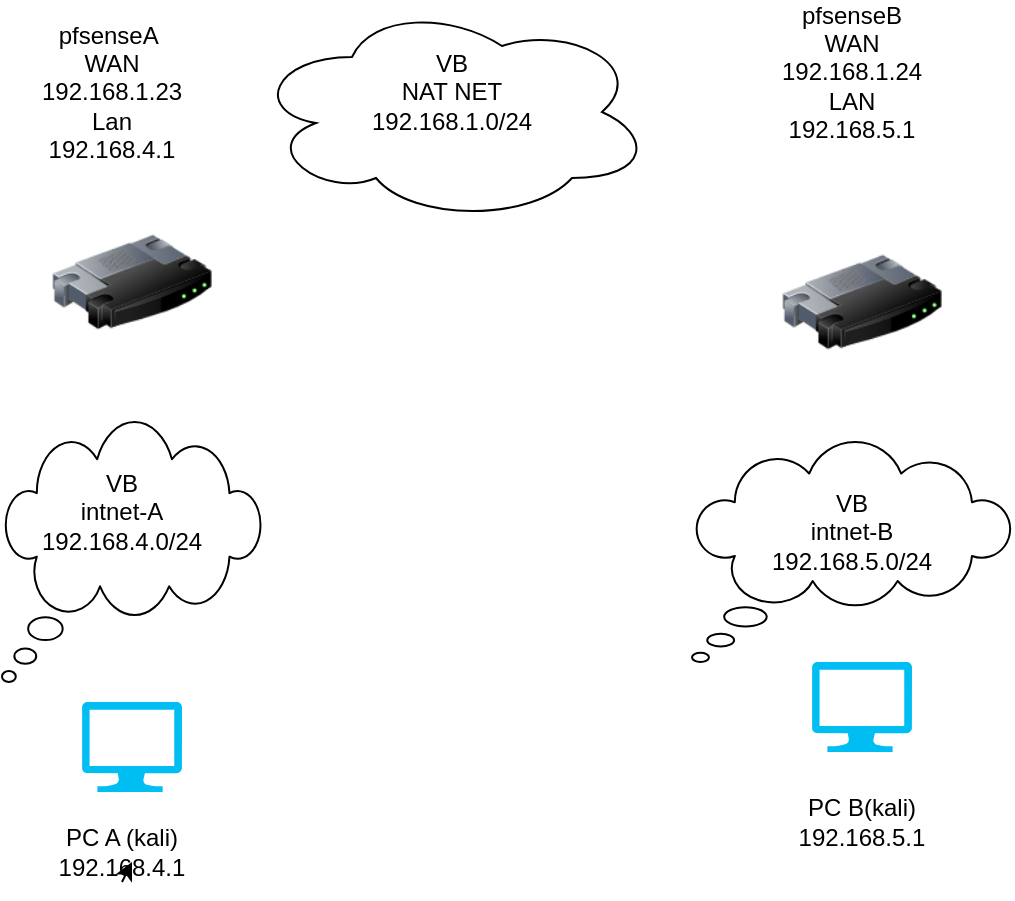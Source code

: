 <mxfile>
    <diagram id="1WlixggcTScCoHuU4nKt" name="Page-1">
        <mxGraphModel dx="1179" dy="581" grid="1" gridSize="10" guides="1" tooltips="1" connect="1" arrows="1" fold="1" page="1" pageScale="1" pageWidth="850" pageHeight="1100" math="0" shadow="0">
            <root>
                <mxCell id="0"/>
                <mxCell id="1" parent="0"/>
                <mxCell id="2" value="" style="verticalLabelPosition=bottom;html=1;verticalAlign=top;align=center;strokeColor=none;fillColor=#00BEF2;shape=mxgraph.azure.computer;pointerEvents=1;" vertex="1" parent="1">
                    <mxGeometry x="195" y="360" width="50" height="45" as="geometry"/>
                </mxCell>
                <mxCell id="3" value="" style="verticalLabelPosition=bottom;html=1;verticalAlign=top;align=center;strokeColor=none;fillColor=#00BEF2;shape=mxgraph.azure.computer;pointerEvents=1;" vertex="1" parent="1">
                    <mxGeometry x="560" y="340" width="50" height="45" as="geometry"/>
                </mxCell>
                <mxCell id="12" style="edgeStyle=none;html=1;exitX=0.5;exitY=1;exitDx=0;exitDy=0;" edge="1" parent="1" source="4">
                    <mxGeometry relative="1" as="geometry">
                        <mxPoint x="220" y="440" as="targetPoint"/>
                    </mxGeometry>
                </mxCell>
                <mxCell id="4" value="PC A (kali)&lt;br&gt;192.168.4.1" style="text;html=1;strokeColor=none;fillColor=none;align=center;verticalAlign=middle;whiteSpace=wrap;rounded=0;" vertex="1" parent="1">
                    <mxGeometry x="185" y="420" width="60" height="30" as="geometry"/>
                </mxCell>
                <mxCell id="5" value="pfsenseA&amp;nbsp;&lt;br&gt;WAN 192.168.1.23&lt;br&gt;Lan 192.168.4.1" style="text;html=1;strokeColor=none;fillColor=none;align=center;verticalAlign=middle;whiteSpace=wrap;rounded=0;" vertex="1" parent="1">
                    <mxGeometry x="180" y="40" width="60" height="30" as="geometry"/>
                </mxCell>
                <mxCell id="6" value="" style="whiteSpace=wrap;html=1;shape=mxgraph.basic.cloud_callout" vertex="1" parent="1">
                    <mxGeometry x="155" y="220" width="130" height="130" as="geometry"/>
                </mxCell>
                <mxCell id="8" value="" style="whiteSpace=wrap;html=1;shape=mxgraph.basic.cloud_callout" vertex="1" parent="1">
                    <mxGeometry x="500" y="230" width="160" height="110" as="geometry"/>
                </mxCell>
                <mxCell id="9" value="VB&lt;br&gt;intnet-A&lt;br&gt;192.168.4.0/24" style="text;html=1;strokeColor=none;fillColor=none;align=center;verticalAlign=middle;whiteSpace=wrap;rounded=0;" vertex="1" parent="1">
                    <mxGeometry x="185" y="250" width="60" height="30" as="geometry"/>
                </mxCell>
                <mxCell id="10" value="VB&lt;br&gt;intnet-B&lt;br&gt;192.168.5.0/24" style="text;html=1;strokeColor=none;fillColor=none;align=center;verticalAlign=middle;whiteSpace=wrap;rounded=0;" vertex="1" parent="1">
                    <mxGeometry x="540" y="250" width="80" height="50" as="geometry"/>
                </mxCell>
                <mxCell id="11" value="PC B(kali)&lt;br&gt;192.168.5.1" style="text;html=1;strokeColor=none;fillColor=none;align=center;verticalAlign=middle;whiteSpace=wrap;rounded=0;" vertex="1" parent="1">
                    <mxGeometry x="555" y="405" width="60" height="30" as="geometry"/>
                </mxCell>
                <mxCell id="13" value="" style="image;html=1;image=img/lib/clip_art/networking/Router_128x128.png" vertex="1" parent="1">
                    <mxGeometry x="180" y="110" width="80" height="80" as="geometry"/>
                </mxCell>
                <mxCell id="14" value="" style="image;html=1;image=img/lib/clip_art/networking/Router_128x128.png" vertex="1" parent="1">
                    <mxGeometry x="545" y="120" width="80" height="80" as="geometry"/>
                </mxCell>
                <mxCell id="15" value="pfsenseB&lt;br&gt;WAN&lt;br&gt;192.168.1.24&lt;br&gt;LAN&lt;br&gt;192.168.5.1" style="text;html=1;strokeColor=none;fillColor=none;align=center;verticalAlign=middle;whiteSpace=wrap;rounded=0;" vertex="1" parent="1">
                    <mxGeometry x="550" y="30" width="60" height="30" as="geometry"/>
                </mxCell>
                <mxCell id="16" value="" style="ellipse;shape=cloud;whiteSpace=wrap;html=1;" vertex="1" parent="1">
                    <mxGeometry x="280" y="10" width="200" height="110" as="geometry"/>
                </mxCell>
                <mxCell id="17" value="VB&lt;br&gt;NAT NET&lt;br&gt;192.168.1.0/24" style="text;html=1;strokeColor=none;fillColor=none;align=center;verticalAlign=middle;whiteSpace=wrap;rounded=0;" vertex="1" parent="1">
                    <mxGeometry x="350" y="40" width="60" height="30" as="geometry"/>
                </mxCell>
            </root>
        </mxGraphModel>
    </diagram>
</mxfile>